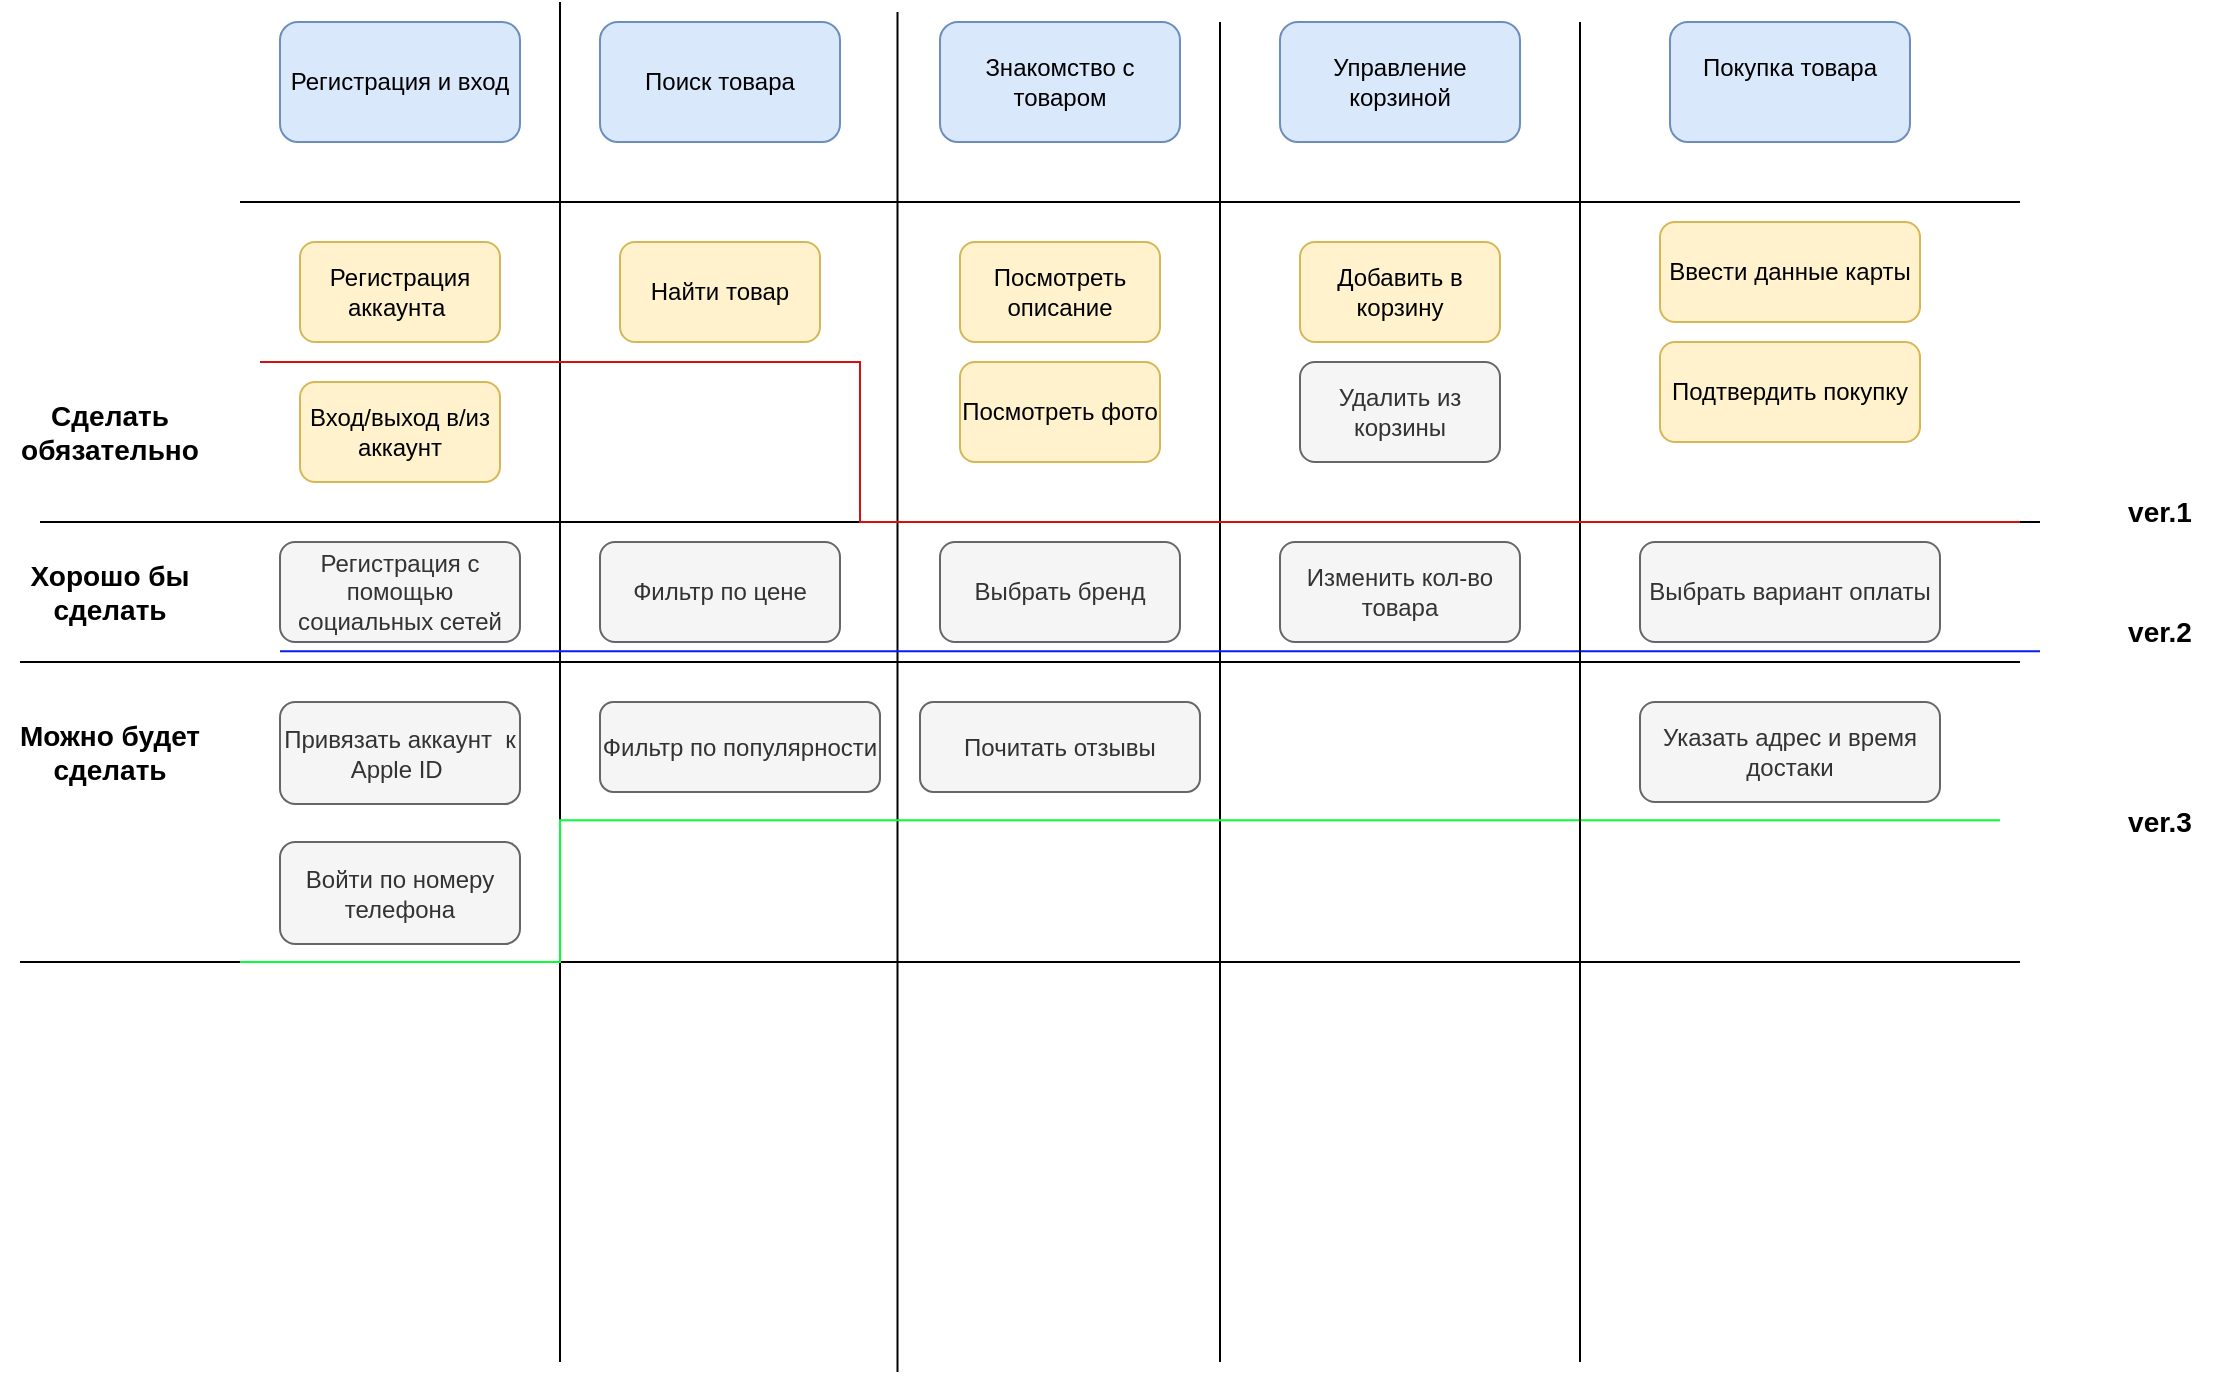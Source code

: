 <mxfile version="24.0.4" type="device">
  <diagram name="Page-1" id="iXeg-zfbAlBCnqqb55lr">
    <mxGraphModel dx="1744" dy="714" grid="1" gridSize="10" guides="1" tooltips="1" connect="1" arrows="1" fold="1" page="1" pageScale="1" pageWidth="827" pageHeight="1169" math="0" shadow="0">
      <root>
        <mxCell id="0" />
        <mxCell id="1" parent="0" />
        <mxCell id="zP7d5f_9tEzzHWjP8LjR-1" value="Регистрация и вход" style="rounded=1;whiteSpace=wrap;html=1;fillColor=#dae8fc;strokeColor=#6c8ebf;" parent="1" vertex="1">
          <mxGeometry x="-670" y="30" width="120" height="60" as="geometry" />
        </mxCell>
        <mxCell id="zP7d5f_9tEzzHWjP8LjR-2" value="Поиск товара" style="rounded=1;whiteSpace=wrap;html=1;fillColor=#dae8fc;strokeColor=#6c8ebf;" parent="1" vertex="1">
          <mxGeometry x="-510" y="30" width="120" height="60" as="geometry" />
        </mxCell>
        <mxCell id="zP7d5f_9tEzzHWjP8LjR-3" value="" style="endArrow=none;html=1;rounded=0;" parent="1" edge="1">
          <mxGeometry width="50" height="50" relative="1" as="geometry">
            <mxPoint x="-530" y="700" as="sourcePoint" />
            <mxPoint x="-530" y="20" as="targetPoint" />
          </mxGeometry>
        </mxCell>
        <mxCell id="zP7d5f_9tEzzHWjP8LjR-4" value="" style="endArrow=none;html=1;rounded=0;" parent="1" edge="1">
          <mxGeometry width="50" height="50" relative="1" as="geometry">
            <mxPoint x="-690" y="120" as="sourcePoint" />
            <mxPoint x="200" y="120" as="targetPoint" />
          </mxGeometry>
        </mxCell>
        <mxCell id="zP7d5f_9tEzzHWjP8LjR-5" value="Регистрация аккаунта&amp;nbsp;" style="rounded=1;whiteSpace=wrap;html=1;fillColor=#fff2cc;strokeColor=#d6b656;" parent="1" vertex="1">
          <mxGeometry x="-660" y="140" width="100" height="50" as="geometry" />
        </mxCell>
        <mxCell id="zP7d5f_9tEzzHWjP8LjR-6" value="Регистрация с помощью социальных сетей" style="rounded=1;whiteSpace=wrap;html=1;fillColor=#f5f5f5;fontColor=#333333;strokeColor=#666666;" parent="1" vertex="1">
          <mxGeometry x="-670" y="290" width="120" height="50" as="geometry" />
        </mxCell>
        <mxCell id="zP7d5f_9tEzzHWjP8LjR-9" value="Найти товар" style="rounded=1;whiteSpace=wrap;html=1;fillColor=#fff2cc;strokeColor=#d6b656;" parent="1" vertex="1">
          <mxGeometry x="-500" y="140" width="100" height="50" as="geometry" />
        </mxCell>
        <mxCell id="zP7d5f_9tEzzHWjP8LjR-13" value="Привязать аккаунт&amp;nbsp; к&lt;br&gt;Apple ID&amp;nbsp;" style="rounded=1;whiteSpace=wrap;html=1;fillColor=#f5f5f5;strokeColor=#666666;fontColor=#333333;" parent="1" vertex="1">
          <mxGeometry x="-670" y="370" width="120" height="51" as="geometry" />
        </mxCell>
        <mxCell id="zP7d5f_9tEzzHWjP8LjR-14" value="Фильтр по цене" style="rounded=1;whiteSpace=wrap;html=1;fillColor=#f5f5f5;strokeColor=#666666;fontColor=#333333;" parent="1" vertex="1">
          <mxGeometry x="-510" y="290" width="120" height="50" as="geometry" />
        </mxCell>
        <mxCell id="zP7d5f_9tEzzHWjP8LjR-15" value="" style="endArrow=none;html=1;rounded=0;" parent="1" edge="1">
          <mxGeometry width="50" height="50" relative="1" as="geometry">
            <mxPoint x="-361.25" y="705" as="sourcePoint" />
            <mxPoint x="-361.25" y="25" as="targetPoint" />
          </mxGeometry>
        </mxCell>
        <mxCell id="zP7d5f_9tEzzHWjP8LjR-21" value="" style="endArrow=none;html=1;rounded=0;" parent="1" edge="1">
          <mxGeometry width="50" height="50" relative="1" as="geometry">
            <mxPoint x="-200" y="700" as="sourcePoint" />
            <mxPoint x="-200" y="30" as="targetPoint" />
          </mxGeometry>
        </mxCell>
        <mxCell id="zP7d5f_9tEzzHWjP8LjR-22" value="Покупка товара&lt;div&gt;&lt;br&gt;&lt;/div&gt;" style="rounded=1;whiteSpace=wrap;html=1;fillColor=#dae8fc;strokeColor=#6c8ebf;" parent="1" vertex="1">
          <mxGeometry x="25" y="30" width="120" height="60" as="geometry" />
        </mxCell>
        <mxCell id="zP7d5f_9tEzzHWjP8LjR-24" value="Ввести данные карты" style="rounded=1;whiteSpace=wrap;html=1;fillColor=#fff2cc;strokeColor=#d6b656;" parent="1" vertex="1">
          <mxGeometry x="20" y="130" width="130" height="50" as="geometry" />
        </mxCell>
        <mxCell id="zP7d5f_9tEzzHWjP8LjR-25" value="Подтвердить покупку" style="rounded=1;whiteSpace=wrap;html=1;fillColor=#fff2cc;strokeColor=#d6b656;" parent="1" vertex="1">
          <mxGeometry x="20" y="190" width="130" height="50" as="geometry" />
        </mxCell>
        <mxCell id="zP7d5f_9tEzzHWjP8LjR-26" value="Выбрать вариант оплаты" style="rounded=1;whiteSpace=wrap;html=1;fillColor=#f5f5f5;strokeColor=#666666;fontColor=#333333;" parent="1" vertex="1">
          <mxGeometry x="10" y="290" width="150" height="50" as="geometry" />
        </mxCell>
        <mxCell id="zP7d5f_9tEzzHWjP8LjR-31" value="&lt;font style=&quot;font-size: 14px;&quot;&gt;&lt;b&gt;Сделать обязательно&lt;/b&gt;&lt;/font&gt;" style="text;html=1;strokeColor=none;fillColor=none;align=center;verticalAlign=middle;whiteSpace=wrap;rounded=0;" parent="1" vertex="1">
          <mxGeometry x="-800" y="220" width="90" height="30" as="geometry" />
        </mxCell>
        <mxCell id="zP7d5f_9tEzzHWjP8LjR-32" value="&lt;font style=&quot;font-size: 14px;&quot;&gt;&lt;b&gt;Хорошо бы сделать&lt;/b&gt;&lt;/font&gt;" style="text;html=1;strokeColor=none;fillColor=none;align=center;verticalAlign=middle;whiteSpace=wrap;rounded=0;" parent="1" vertex="1">
          <mxGeometry x="-805" y="300" width="100" height="30" as="geometry" />
        </mxCell>
        <mxCell id="zP7d5f_9tEzzHWjP8LjR-33" value="&lt;font style=&quot;font-size: 14px;&quot;&gt;&lt;b&gt;Можно будет сделать&lt;/b&gt;&lt;/font&gt;" style="text;html=1;strokeColor=none;fillColor=none;align=center;verticalAlign=middle;whiteSpace=wrap;rounded=0;" parent="1" vertex="1">
          <mxGeometry x="-810" y="370" width="110" height="50" as="geometry" />
        </mxCell>
        <mxCell id="zP7d5f_9tEzzHWjP8LjR-36" value="" style="endArrow=none;html=1;rounded=0;" parent="1" edge="1">
          <mxGeometry width="50" height="50" relative="1" as="geometry">
            <mxPoint x="-800" y="350" as="sourcePoint" />
            <mxPoint x="200" y="350" as="targetPoint" />
          </mxGeometry>
        </mxCell>
        <mxCell id="zP7d5f_9tEzzHWjP8LjR-37" value="" style="endArrow=none;html=1;rounded=0;" parent="1" edge="1">
          <mxGeometry width="50" height="50" relative="1" as="geometry">
            <mxPoint x="-800" y="500" as="sourcePoint" />
            <mxPoint x="200" y="500" as="targetPoint" />
          </mxGeometry>
        </mxCell>
        <mxCell id="zP7d5f_9tEzzHWjP8LjR-41" value="" style="endArrow=none;html=1;rounded=0;edgeStyle=orthogonalEdgeStyle;strokeColor=#0b1bf4;" parent="1" edge="1">
          <mxGeometry width="50" height="50" relative="1" as="geometry">
            <mxPoint x="-670" y="344.58" as="sourcePoint" />
            <mxPoint x="210" y="344.58" as="targetPoint" />
            <Array as="points">
              <mxPoint x="-590" y="344.58" />
              <mxPoint x="-590" y="344.58" />
            </Array>
          </mxGeometry>
        </mxCell>
        <mxCell id="zP7d5f_9tEzzHWjP8LjR-43" value="" style="endArrow=none;html=1;rounded=0;strokeColor=#08fd39;" parent="1" edge="1">
          <mxGeometry width="50" height="50" relative="1" as="geometry">
            <mxPoint x="-690" y="500" as="sourcePoint" />
            <mxPoint x="190" y="429.17" as="targetPoint" />
            <Array as="points">
              <mxPoint x="-610" y="500" />
              <mxPoint x="-530" y="500" />
              <mxPoint x="-530" y="429.17" />
              <mxPoint x="-490" y="429.17" />
              <mxPoint x="-420" y="429.17" />
              <mxPoint x="-330" y="429.17" />
            </Array>
          </mxGeometry>
        </mxCell>
        <mxCell id="zP7d5f_9tEzzHWjP8LjR-44" value="&lt;font style=&quot;font-size: 14px;&quot;&gt;&lt;b&gt;ver.1&lt;/b&gt;&lt;/font&gt;" style="text;html=1;strokeColor=none;fillColor=none;align=center;verticalAlign=middle;whiteSpace=wrap;rounded=0;" parent="1" vertex="1">
          <mxGeometry x="240" y="260" width="60" height="30" as="geometry" />
        </mxCell>
        <mxCell id="zP7d5f_9tEzzHWjP8LjR-45" value="&lt;font style=&quot;font-size: 14px;&quot;&gt;&lt;b&gt;ver.2&lt;/b&gt;&lt;/font&gt;" style="text;html=1;strokeColor=none;fillColor=none;align=center;verticalAlign=middle;whiteSpace=wrap;rounded=0;" parent="1" vertex="1">
          <mxGeometry x="240" y="320" width="60" height="30" as="geometry" />
        </mxCell>
        <mxCell id="zP7d5f_9tEzzHWjP8LjR-46" value="&lt;font style=&quot;font-size: 14px;&quot;&gt;&lt;b&gt;ver.3&lt;br&gt;&lt;/b&gt;&lt;/font&gt;" style="text;html=1;strokeColor=none;fillColor=none;align=center;verticalAlign=middle;whiteSpace=wrap;rounded=0;" parent="1" vertex="1">
          <mxGeometry x="240" y="415" width="60" height="30" as="geometry" />
        </mxCell>
        <mxCell id="2-4vo48h3GAMsDpKHXhD-1" value="Вход/выход в/из аккаунт" style="rounded=1;whiteSpace=wrap;html=1;fillColor=#fff2cc;strokeColor=#d6b656;" parent="1" vertex="1">
          <mxGeometry x="-660" y="210" width="100" height="50" as="geometry" />
        </mxCell>
        <mxCell id="2-4vo48h3GAMsDpKHXhD-2" value="Фильтр по популярности" style="rounded=1;whiteSpace=wrap;html=1;fillColor=#f5f5f5;strokeColor=#666666;fontColor=#333333;" parent="1" vertex="1">
          <mxGeometry x="-510" y="370" width="140" height="45" as="geometry" />
        </mxCell>
        <mxCell id="iPZ7zbrKPxZ2wICY0ckH-3" value="Указать адрес и время достаки" style="rounded=1;whiteSpace=wrap;html=1;fillColor=#f5f5f5;strokeColor=#666666;fontColor=#333333;" parent="1" vertex="1">
          <mxGeometry x="10" y="370" width="150" height="50" as="geometry" />
        </mxCell>
        <mxCell id="49QyQJp3tfIdme64tZtk-4" value="Знакомство с товаром" style="rounded=1;whiteSpace=wrap;html=1;fillColor=#dae8fc;strokeColor=#6c8ebf;" vertex="1" parent="1">
          <mxGeometry x="-340" y="30" width="120" height="60" as="geometry" />
        </mxCell>
        <mxCell id="49QyQJp3tfIdme64tZtk-5" value="Управление корзиной" style="rounded=1;whiteSpace=wrap;html=1;fillColor=#dae8fc;strokeColor=#6c8ebf;" vertex="1" parent="1">
          <mxGeometry x="-170" y="30" width="120" height="60" as="geometry" />
        </mxCell>
        <mxCell id="49QyQJp3tfIdme64tZtk-6" value="" style="endArrow=none;html=1;rounded=0;" edge="1" parent="1">
          <mxGeometry width="50" height="50" relative="1" as="geometry">
            <mxPoint x="-20" y="700" as="sourcePoint" />
            <mxPoint x="-20" y="30" as="targetPoint" />
          </mxGeometry>
        </mxCell>
        <mxCell id="49QyQJp3tfIdme64tZtk-7" value="Посмотреть описание" style="rounded=1;whiteSpace=wrap;html=1;fillColor=#fff2cc;strokeColor=#d6b656;" vertex="1" parent="1">
          <mxGeometry x="-330" y="140" width="100" height="50" as="geometry" />
        </mxCell>
        <mxCell id="49QyQJp3tfIdme64tZtk-8" value="Посмотреть фото" style="rounded=1;whiteSpace=wrap;html=1;fillColor=#fff2cc;strokeColor=#d6b656;" vertex="1" parent="1">
          <mxGeometry x="-330" y="200" width="100" height="50" as="geometry" />
        </mxCell>
        <mxCell id="49QyQJp3tfIdme64tZtk-9" value="Выбрать бренд" style="rounded=1;whiteSpace=wrap;html=1;fillColor=#f5f5f5;strokeColor=#666666;fontColor=#333333;" vertex="1" parent="1">
          <mxGeometry x="-340" y="290" width="120" height="50" as="geometry" />
        </mxCell>
        <mxCell id="49QyQJp3tfIdme64tZtk-10" value="Почитать отзывы" style="rounded=1;whiteSpace=wrap;html=1;fillColor=#f5f5f5;strokeColor=#666666;fontColor=#333333;" vertex="1" parent="1">
          <mxGeometry x="-350" y="370" width="140" height="45" as="geometry" />
        </mxCell>
        <mxCell id="49QyQJp3tfIdme64tZtk-11" value="Добавить в корзину" style="rounded=1;whiteSpace=wrap;html=1;fillColor=#fff2cc;strokeColor=#d6b656;" vertex="1" parent="1">
          <mxGeometry x="-160" y="140" width="100" height="50" as="geometry" />
        </mxCell>
        <mxCell id="49QyQJp3tfIdme64tZtk-12" value="Удалить из корзины" style="rounded=1;whiteSpace=wrap;html=1;fillColor=#f5f5f5;strokeColor=#666666;fontColor=#333333;" vertex="1" parent="1">
          <mxGeometry x="-160" y="200" width="100" height="50" as="geometry" />
        </mxCell>
        <mxCell id="49QyQJp3tfIdme64tZtk-13" value="Изменить кол-во товара" style="rounded=1;whiteSpace=wrap;html=1;fillColor=#f5f5f5;strokeColor=#666666;fontColor=#333333;" vertex="1" parent="1">
          <mxGeometry x="-170" y="290" width="120" height="50" as="geometry" />
        </mxCell>
        <mxCell id="49QyQJp3tfIdme64tZtk-23" value="" style="endArrow=none;html=1;rounded=0;" edge="1" parent="1">
          <mxGeometry width="50" height="50" relative="1" as="geometry">
            <mxPoint x="-790" y="280" as="sourcePoint" />
            <mxPoint x="210" y="280" as="targetPoint" />
          </mxGeometry>
        </mxCell>
        <mxCell id="49QyQJp3tfIdme64tZtk-20" value="" style="endArrow=none;html=1;rounded=0;edgeStyle=orthogonalEdgeStyle;strokeColor=#d51010;" edge="1" parent="1">
          <mxGeometry width="50" height="50" relative="1" as="geometry">
            <mxPoint x="-680" y="200" as="sourcePoint" />
            <mxPoint x="200" y="280" as="targetPoint" />
            <Array as="points">
              <mxPoint x="-380" y="200" />
              <mxPoint x="-380" y="280" />
            </Array>
          </mxGeometry>
        </mxCell>
        <mxCell id="49QyQJp3tfIdme64tZtk-24" value="Войти по номеру телефона" style="rounded=1;whiteSpace=wrap;html=1;fillColor=#f5f5f5;strokeColor=#666666;fontColor=#333333;" vertex="1" parent="1">
          <mxGeometry x="-670" y="440" width="120" height="51" as="geometry" />
        </mxCell>
      </root>
    </mxGraphModel>
  </diagram>
</mxfile>
